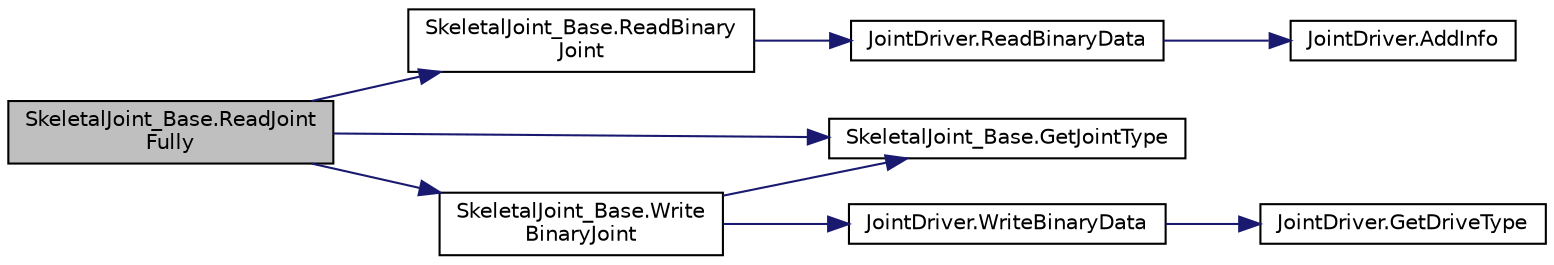 digraph "SkeletalJoint_Base.ReadJointFully"
{
  edge [fontname="Helvetica",fontsize="10",labelfontname="Helvetica",labelfontsize="10"];
  node [fontname="Helvetica",fontsize="10",shape=record];
  rankdir="LR";
  Node18 [label="SkeletalJoint_Base.ReadJoint\lFully",height=0.2,width=0.4,color="black", fillcolor="grey75", style="filled", fontcolor="black"];
  Node18 -> Node19 [color="midnightblue",fontsize="10",style="solid"];
  Node19 [label="SkeletalJoint_Base.ReadBinary\lJoint",height=0.2,width=0.4,color="black", fillcolor="white", style="filled",URL="$class_skeletal_joint___base.html#a7f71e5afc3b791ffed1bd040425737ef",tooltip="Reads the backing information for this joint from the input stream. "];
  Node19 -> Node20 [color="midnightblue",fontsize="10",style="solid"];
  Node20 [label="JointDriver.ReadBinaryData",height=0.2,width=0.4,color="black", fillcolor="white", style="filled",URL="$class_joint_driver.html#a1db6f1668ea9122fb0e5d3f0aaa3f621",tooltip="Reads the binary representation of this driver from the stream. "];
  Node20 -> Node21 [color="midnightblue",fontsize="10",style="solid"];
  Node21 [label="JointDriver.AddInfo",height=0.2,width=0.4,color="black", fillcolor="white", style="filled",URL="$class_joint_driver.html#a7b35af4634caa4dbcbe3cd88ba365a68",tooltip="Adds the given joint driver metadata object to this driver, or replaces the existing metadata of the ..."];
  Node18 -> Node22 [color="midnightblue",fontsize="10",style="solid"];
  Node22 [label="SkeletalJoint_Base.GetJointType",height=0.2,width=0.4,color="black", fillcolor="white", style="filled",URL="$class_skeletal_joint___base.html#aee155cbd483cb512bf3fc0f9a8885335",tooltip="The type of this joint. "];
  Node18 -> Node23 [color="midnightblue",fontsize="10",style="solid"];
  Node23 [label="SkeletalJoint_Base.Write\lBinaryJoint",height=0.2,width=0.4,color="black", fillcolor="white", style="filled",URL="$class_skeletal_joint___base.html#a42df720cdd871ccad5930ae7977f7200",tooltip="Writes the backing information and ID for this joint to the output stream. "];
  Node23 -> Node22 [color="midnightblue",fontsize="10",style="solid"];
  Node23 -> Node24 [color="midnightblue",fontsize="10",style="solid"];
  Node24 [label="JointDriver.WriteBinaryData",height=0.2,width=0.4,color="black", fillcolor="white", style="filled",URL="$class_joint_driver.html#a36d6deba7dec0475dc06ab5d87c3e7e2",tooltip="Writes the binary representation of this driver to the stream. "];
  Node24 -> Node25 [color="midnightblue",fontsize="10",style="solid"];
  Node25 [label="JointDriver.GetDriveType",height=0.2,width=0.4,color="black", fillcolor="white", style="filled",URL="$class_joint_driver.html#ab63c7e975d5b4317b7c47ffb34596b78",tooltip="Gets the type of this joint driver. "];
}
